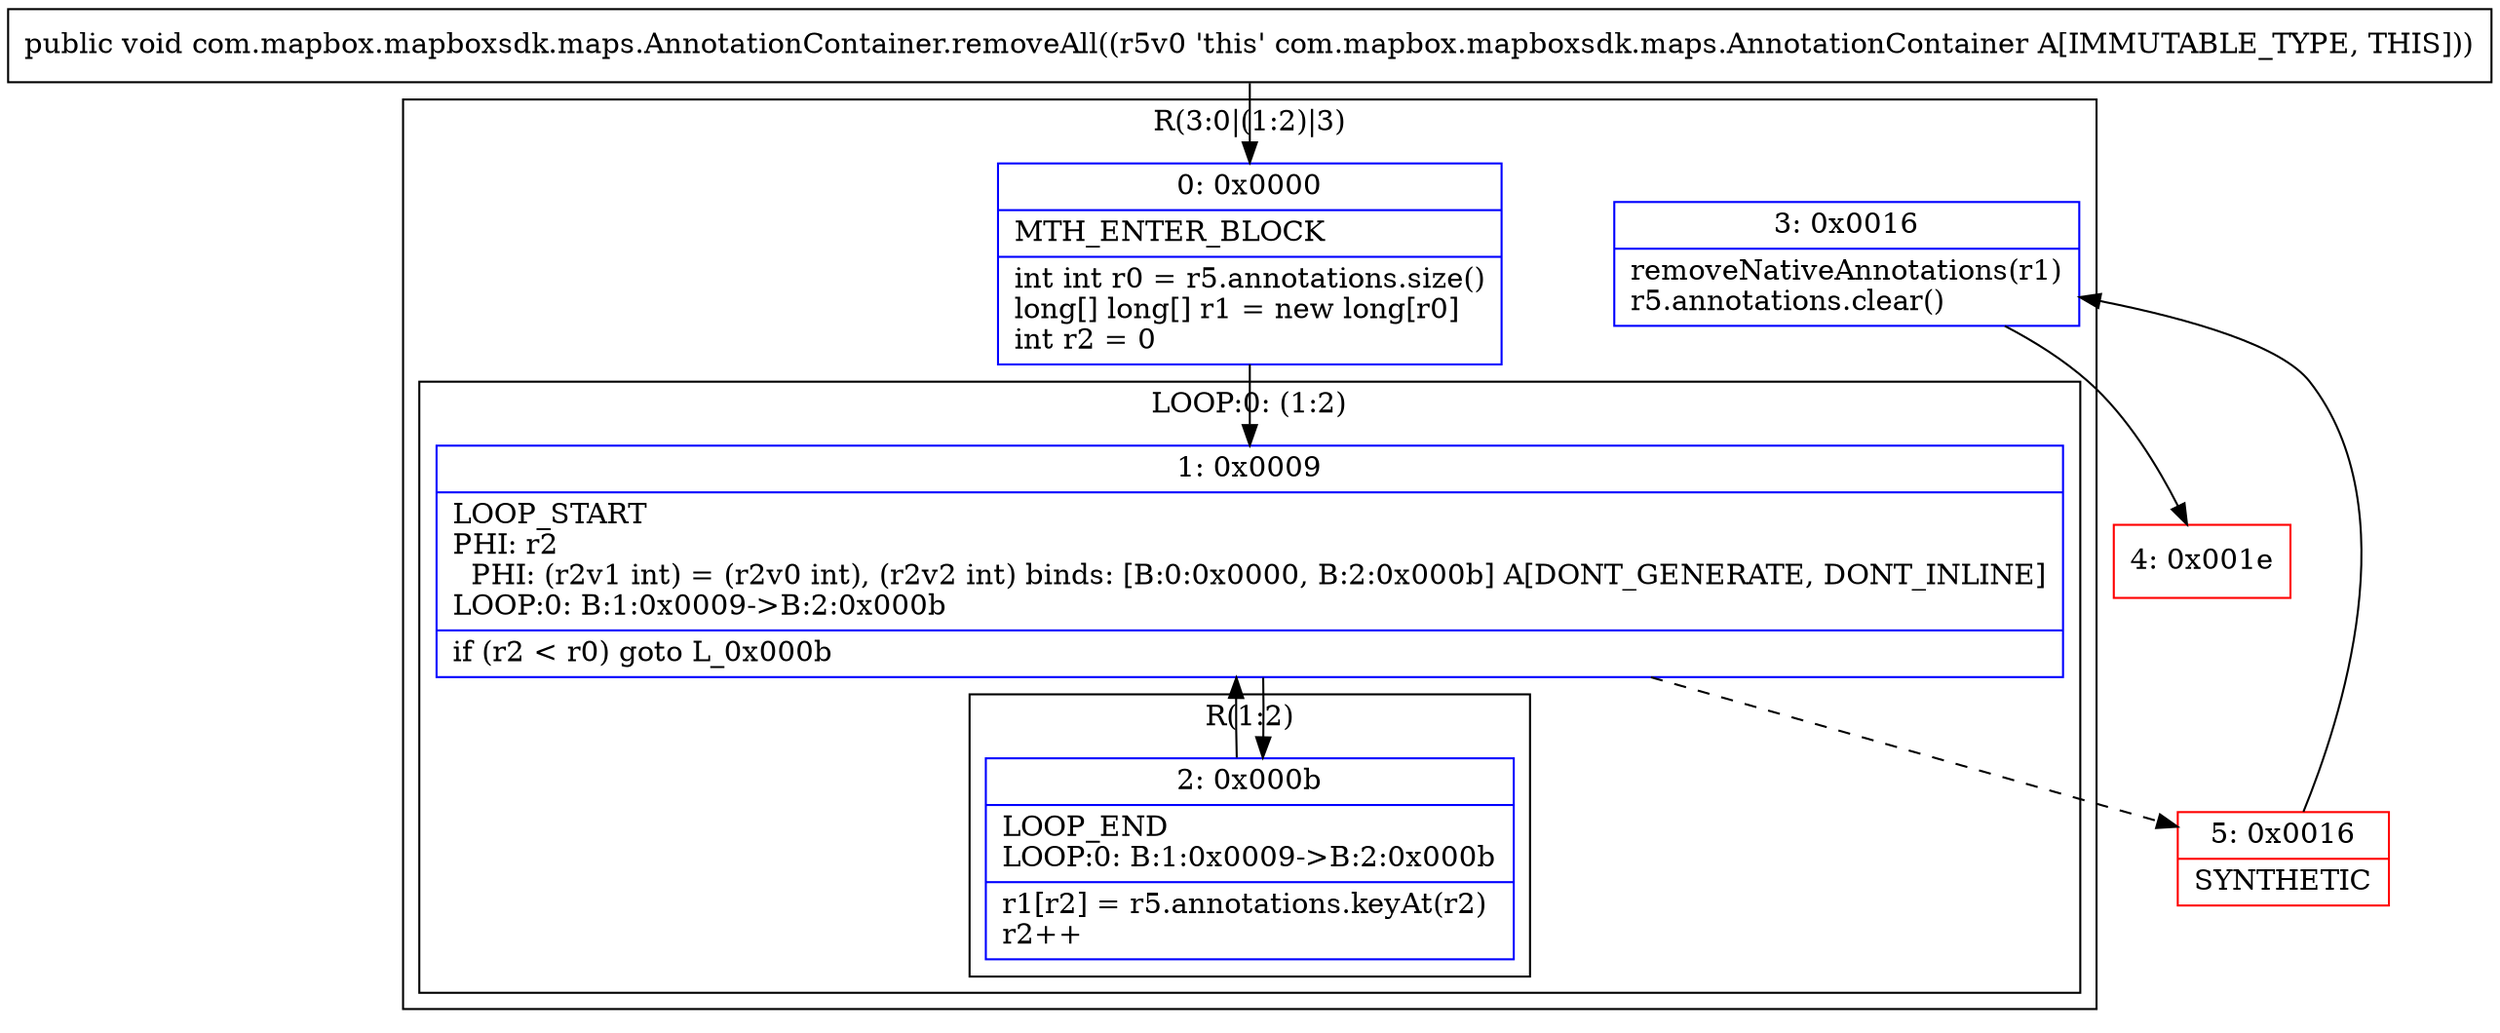 digraph "CFG forcom.mapbox.mapboxsdk.maps.AnnotationContainer.removeAll()V" {
subgraph cluster_Region_322602649 {
label = "R(3:0|(1:2)|3)";
node [shape=record,color=blue];
Node_0 [shape=record,label="{0\:\ 0x0000|MTH_ENTER_BLOCK\l|int int r0 = r5.annotations.size()\llong[] long[] r1 = new long[r0]\lint r2 = 0\l}"];
subgraph cluster_LoopRegion_763214346 {
label = "LOOP:0: (1:2)";
node [shape=record,color=blue];
Node_1 [shape=record,label="{1\:\ 0x0009|LOOP_START\lPHI: r2 \l  PHI: (r2v1 int) = (r2v0 int), (r2v2 int) binds: [B:0:0x0000, B:2:0x000b] A[DONT_GENERATE, DONT_INLINE]\lLOOP:0: B:1:0x0009\-\>B:2:0x000b\l|if (r2 \< r0) goto L_0x000b\l}"];
subgraph cluster_Region_2117457252 {
label = "R(1:2)";
node [shape=record,color=blue];
Node_2 [shape=record,label="{2\:\ 0x000b|LOOP_END\lLOOP:0: B:1:0x0009\-\>B:2:0x000b\l|r1[r2] = r5.annotations.keyAt(r2)\lr2++\l}"];
}
}
Node_3 [shape=record,label="{3\:\ 0x0016|removeNativeAnnotations(r1)\lr5.annotations.clear()\l}"];
}
Node_4 [shape=record,color=red,label="{4\:\ 0x001e}"];
Node_5 [shape=record,color=red,label="{5\:\ 0x0016|SYNTHETIC\l}"];
MethodNode[shape=record,label="{public void com.mapbox.mapboxsdk.maps.AnnotationContainer.removeAll((r5v0 'this' com.mapbox.mapboxsdk.maps.AnnotationContainer A[IMMUTABLE_TYPE, THIS])) }"];
MethodNode -> Node_0;
Node_0 -> Node_1;
Node_1 -> Node_2;
Node_1 -> Node_5[style=dashed];
Node_2 -> Node_1;
Node_3 -> Node_4;
Node_5 -> Node_3;
}

